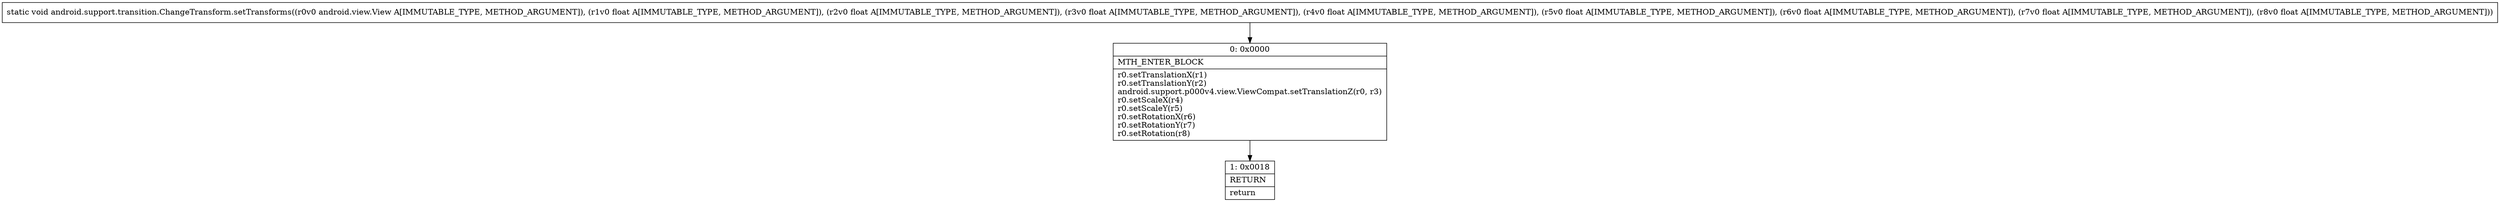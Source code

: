 digraph "CFG forandroid.support.transition.ChangeTransform.setTransforms(Landroid\/view\/View;FFFFFFFF)V" {
Node_0 [shape=record,label="{0\:\ 0x0000|MTH_ENTER_BLOCK\l|r0.setTranslationX(r1)\lr0.setTranslationY(r2)\landroid.support.p000v4.view.ViewCompat.setTranslationZ(r0, r3)\lr0.setScaleX(r4)\lr0.setScaleY(r5)\lr0.setRotationX(r6)\lr0.setRotationY(r7)\lr0.setRotation(r8)\l}"];
Node_1 [shape=record,label="{1\:\ 0x0018|RETURN\l|return\l}"];
MethodNode[shape=record,label="{static void android.support.transition.ChangeTransform.setTransforms((r0v0 android.view.View A[IMMUTABLE_TYPE, METHOD_ARGUMENT]), (r1v0 float A[IMMUTABLE_TYPE, METHOD_ARGUMENT]), (r2v0 float A[IMMUTABLE_TYPE, METHOD_ARGUMENT]), (r3v0 float A[IMMUTABLE_TYPE, METHOD_ARGUMENT]), (r4v0 float A[IMMUTABLE_TYPE, METHOD_ARGUMENT]), (r5v0 float A[IMMUTABLE_TYPE, METHOD_ARGUMENT]), (r6v0 float A[IMMUTABLE_TYPE, METHOD_ARGUMENT]), (r7v0 float A[IMMUTABLE_TYPE, METHOD_ARGUMENT]), (r8v0 float A[IMMUTABLE_TYPE, METHOD_ARGUMENT])) }"];
MethodNode -> Node_0;
Node_0 -> Node_1;
}


